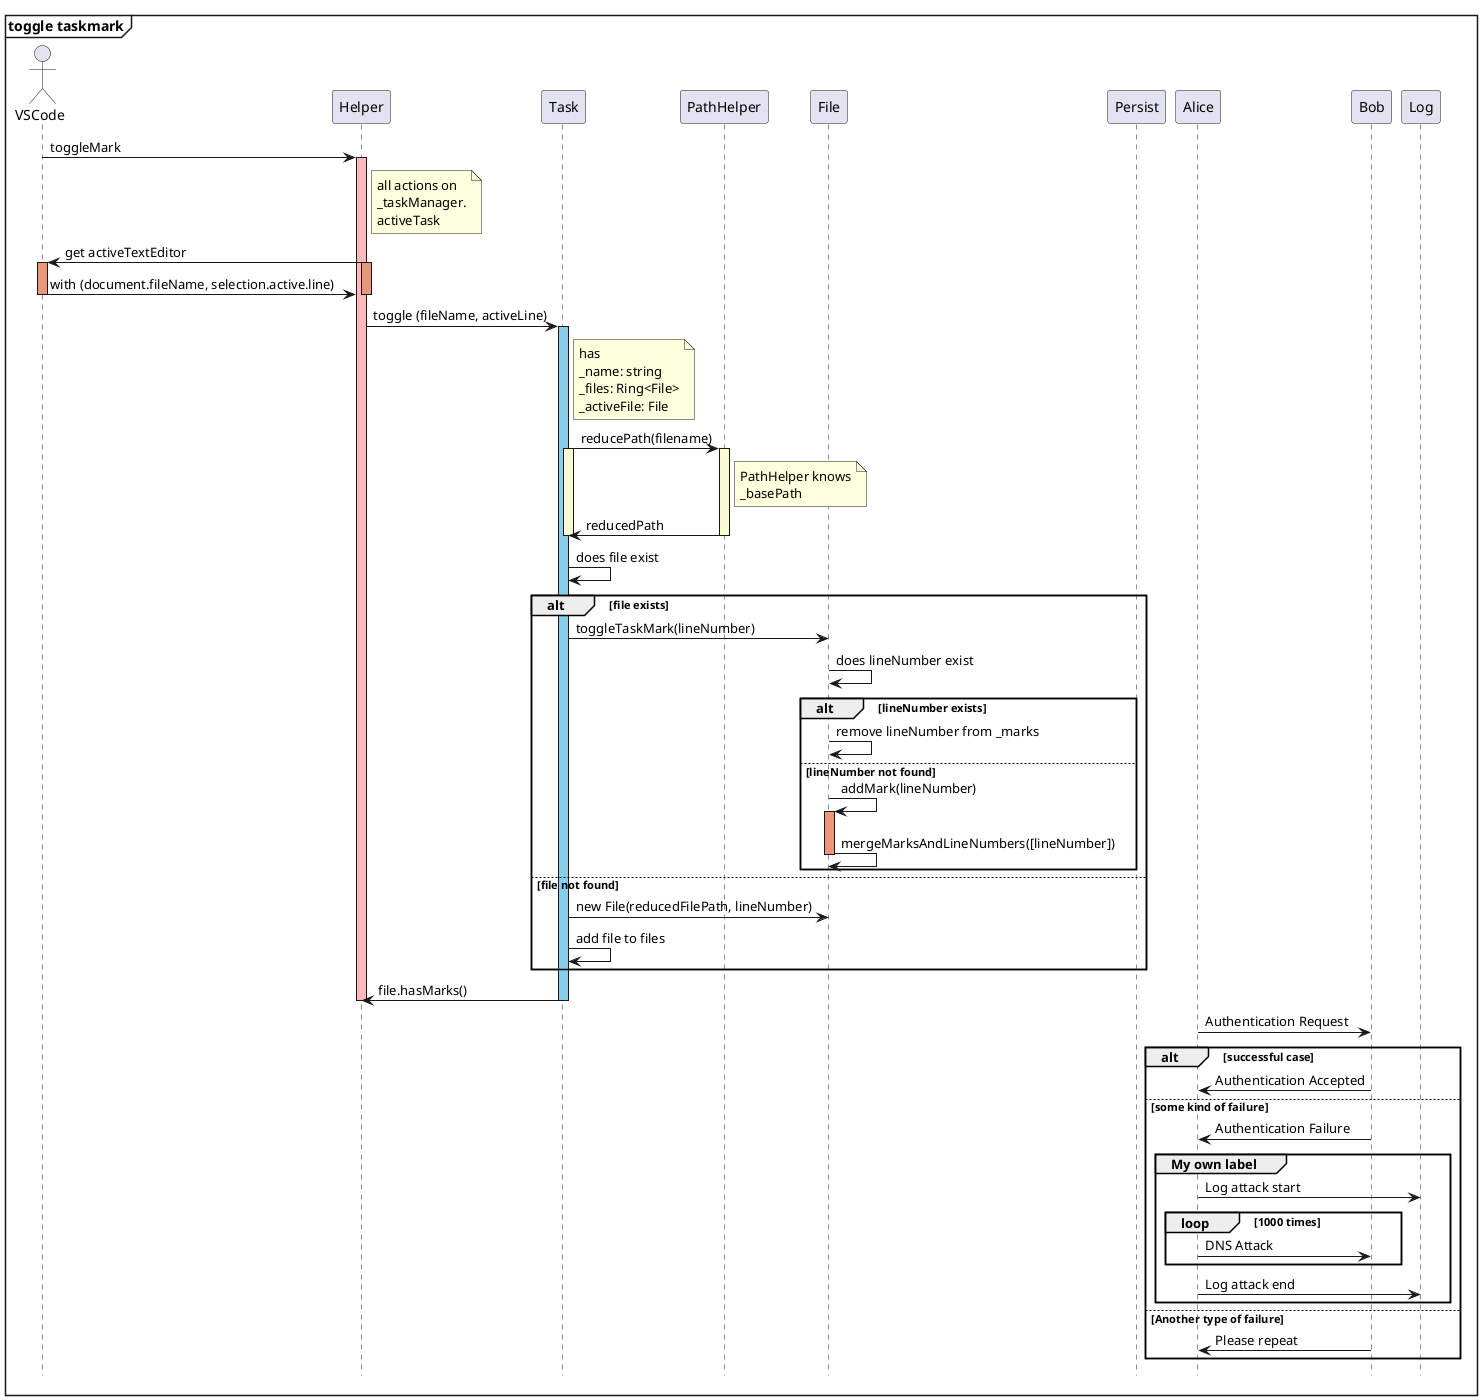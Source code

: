 
    _taskmarksDataFilePath
    _activePathChar
    _inactivePathChar

@startuml startup

hide footbox

mainframe **toggle taskmark**

actor VSCode
participant Helper as help
participant Task as task
participant PathHelper as ph
participant File as file
participant Persist as p

VSCode -> help: toggleMark
activate help #FFBBBB

note right of help
    all actions on
    _taskManager.
    activeTask
end note


help -> VSCode: get activeTextEditor
activate help #DarkSalmon
activate VSCode #DarkSalmon
VSCode -> help: with (document.fileName, selection.active.line)
deactivate VSCode
deactivate help


help -> task: toggle (fileName, activeLine)
activate task #SkyBlue
note right of task
    has
    _name: string
    _files: Ring<File>
    _activeFile: File
end note



task -> ph: reducePath(filename)
activate task #LightGoldenRodYellow
activate ph #LightGoldenRodYellow

note right of ph
    PathHelper knows
    _basePath
end note

ph -> task: reducedPath
deactivate ph
deactivate task

task -> task: does file exist

alt file exists
    task -> file: toggleTaskMark(lineNumber)
    file -> file: does lineNumber exist
    alt lineNumber exists
        file -> file: remove lineNumber from _marks
    else lineNumber not found
        file -> file: addMark(lineNumber)
        activate file #DarkSalmon
        file -> file: mergeMarksAndLineNumbers([lineNumber])

        
        deactivate file
    end

else file not found
    task -> file: new File(reducedFilePath, lineNumber)
    task -> task: add file to files

end


task -> help: file.hasMarks()
deactivate task

deactivate help






Alice -> Bob: Authentication Request

alt successful case

    Bob -> Alice: Authentication Accepted

else some kind of failure

    Bob -> Alice: Authentication Failure
    group My own label
    Alice -> Log : Log attack start
        loop 1000 times
            Alice -> Bob: DNS Attack
        end
    Alice -> Log : Log attack end
    end

else Another type of failure

   Bob -> Alice: Please repeat

end









@endjson




